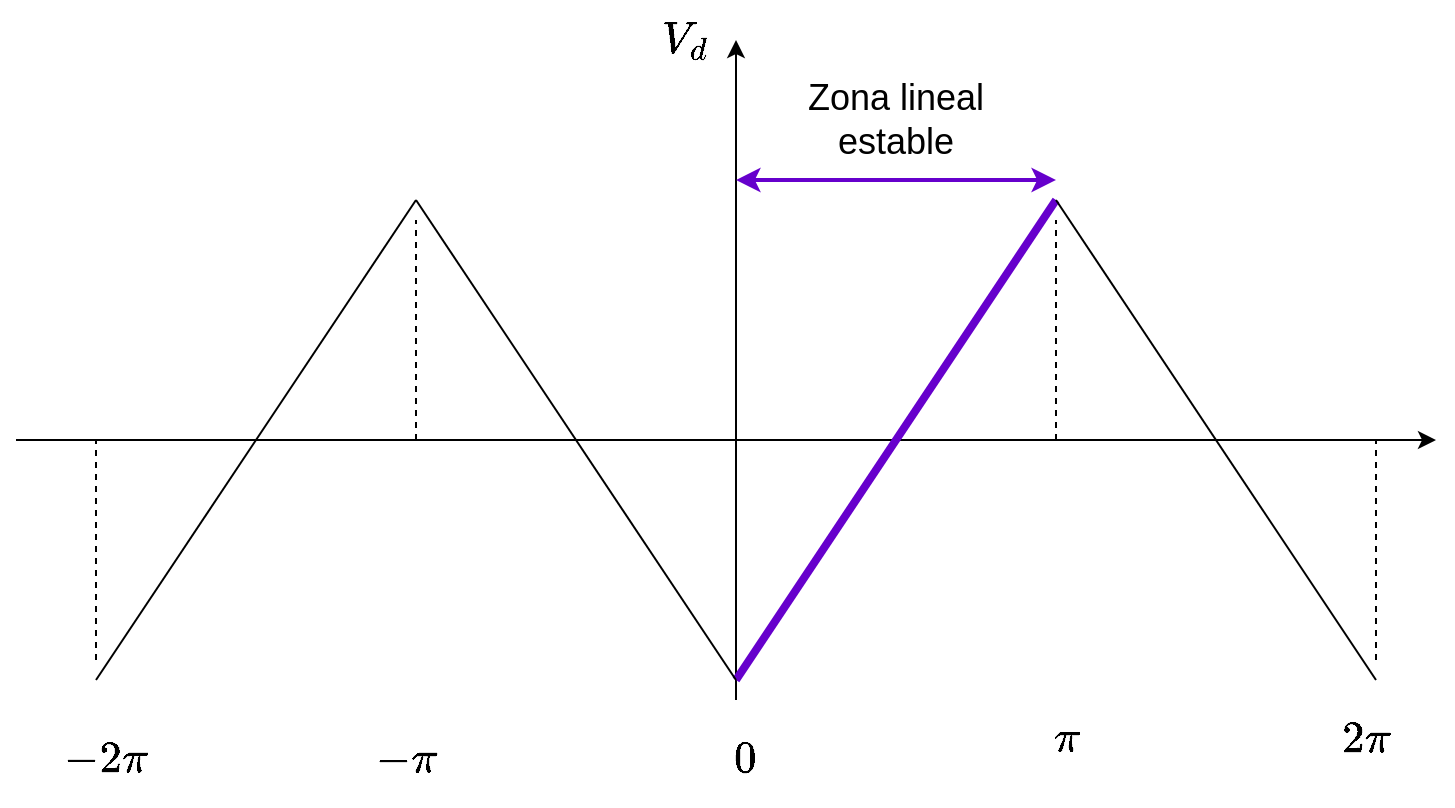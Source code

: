 <mxfile version="13.7.3" type="device"><diagram id="pRRyFzQHMLClS-Hpa1P-" name="Page-1"><mxGraphModel dx="1689" dy="519" grid="1" gridSize="10" guides="1" tooltips="1" connect="1" arrows="1" fold="1" page="1" pageScale="1" pageWidth="827" pageHeight="1169" math="1" shadow="0"><root><mxCell id="0"/><mxCell id="1" parent="0"/><mxCell id="ZqphXiLEsAT38VpFxhi6-1" value="" style="endArrow=classic;html=1;" parent="1" edge="1"><mxGeometry width="50" height="50" relative="1" as="geometry"><mxPoint y="240" as="sourcePoint"/><mxPoint x="710" y="240" as="targetPoint"/></mxGeometry></mxCell><mxCell id="ZqphXiLEsAT38VpFxhi6-2" value="" style="endArrow=classic;html=1;" parent="1" edge="1"><mxGeometry width="50" height="50" relative="1" as="geometry"><mxPoint x="360" y="370" as="sourcePoint"/><mxPoint x="360" y="40" as="targetPoint"/></mxGeometry></mxCell><mxCell id="ZqphXiLEsAT38VpFxhi6-3" value="" style="endArrow=none;html=1;strokeWidth=4;strokeColor=#6600CC;" parent="1" edge="1"><mxGeometry width="50" height="50" relative="1" as="geometry"><mxPoint x="360" y="360" as="sourcePoint"/><mxPoint x="520" y="120" as="targetPoint"/></mxGeometry></mxCell><mxCell id="ZqphXiLEsAT38VpFxhi6-4" value="" style="endArrow=none;html=1;" parent="1" edge="1"><mxGeometry width="50" height="50" relative="1" as="geometry"><mxPoint x="40" y="360" as="sourcePoint"/><mxPoint x="200" y="120" as="targetPoint"/></mxGeometry></mxCell><mxCell id="ZqphXiLEsAT38VpFxhi6-5" value="" style="endArrow=none;html=1;" parent="1" edge="1"><mxGeometry width="50" height="50" relative="1" as="geometry"><mxPoint x="680" y="360" as="sourcePoint"/><mxPoint x="520" y="120" as="targetPoint"/></mxGeometry></mxCell><mxCell id="ZqphXiLEsAT38VpFxhi6-6" value="" style="endArrow=none;html=1;" parent="1" edge="1"><mxGeometry width="50" height="50" relative="1" as="geometry"><mxPoint x="360" y="360" as="sourcePoint"/><mxPoint x="200" y="120" as="targetPoint"/></mxGeometry></mxCell><mxCell id="ZqphXiLEsAT38VpFxhi6-7" value="" style="endArrow=none;dashed=1;html=1;" parent="1" edge="1"><mxGeometry width="50" height="50" relative="1" as="geometry"><mxPoint x="520" y="240" as="sourcePoint"/><mxPoint x="520" y="130" as="targetPoint"/></mxGeometry></mxCell><mxCell id="ZqphXiLEsAT38VpFxhi6-8" value="" style="endArrow=none;dashed=1;html=1;" parent="1" edge="1"><mxGeometry width="50" height="50" relative="1" as="geometry"><mxPoint x="200" y="240" as="sourcePoint"/><mxPoint x="200" y="130" as="targetPoint"/></mxGeometry></mxCell><mxCell id="ZqphXiLEsAT38VpFxhi6-10" value="" style="endArrow=classic;startArrow=classic;html=1;strokeColor=#6600CC;strokeWidth=2;" parent="1" edge="1"><mxGeometry width="50" height="50" relative="1" as="geometry"><mxPoint x="360" y="110" as="sourcePoint"/><mxPoint x="520" y="110" as="targetPoint"/></mxGeometry></mxCell><mxCell id="ZqphXiLEsAT38VpFxhi6-12" value="&lt;font style=&quot;font-size: 19px&quot;&gt;$$V_d$$&lt;/font&gt;" style="text;html=1;strokeColor=none;fillColor=none;align=center;verticalAlign=middle;whiteSpace=wrap;rounded=0;" parent="1" vertex="1"><mxGeometry x="310" y="20" width="50" height="40" as="geometry"/></mxCell><mxCell id="ZqphXiLEsAT38VpFxhi6-14" value="&lt;font style=&quot;font-size: 19px&quot;&gt;$$2\pi$$&lt;/font&gt;" style="text;html=1;strokeColor=none;fillColor=none;align=center;verticalAlign=middle;whiteSpace=wrap;rounded=0;" parent="1" vertex="1"><mxGeometry x="650" y="370" width="50" height="40" as="geometry"/></mxCell><mxCell id="ZqphXiLEsAT38VpFxhi6-15" value="&lt;font style=&quot;font-size: 19px&quot;&gt;$$\pi$$&lt;/font&gt;" style="text;html=1;strokeColor=none;fillColor=none;align=center;verticalAlign=middle;whiteSpace=wrap;rounded=0;" parent="1" vertex="1"><mxGeometry x="500" y="370" width="50" height="40" as="geometry"/></mxCell><mxCell id="ZqphXiLEsAT38VpFxhi6-16" value="&lt;font style=&quot;font-size: 19px&quot;&gt;$$0$$&lt;/font&gt;" style="text;html=1;strokeColor=none;fillColor=none;align=center;verticalAlign=middle;whiteSpace=wrap;rounded=0;" parent="1" vertex="1"><mxGeometry x="340" y="380" width="50" height="40" as="geometry"/></mxCell><mxCell id="ZqphXiLEsAT38VpFxhi6-19" value="&lt;font style=&quot;font-size: 19px&quot;&gt;$$-2\pi$$&lt;/font&gt;" style="text;html=1;strokeColor=none;fillColor=none;align=center;verticalAlign=middle;whiteSpace=wrap;rounded=0;" parent="1" vertex="1"><mxGeometry x="20" y="380" width="50" height="40" as="geometry"/></mxCell><mxCell id="ZqphXiLEsAT38VpFxhi6-20" value="&lt;font style=&quot;font-size: 19px&quot;&gt;$$-\pi$$&lt;/font&gt;" style="text;html=1;strokeColor=none;fillColor=none;align=center;verticalAlign=middle;whiteSpace=wrap;rounded=0;" parent="1" vertex="1"><mxGeometry x="170" y="380" width="50" height="40" as="geometry"/></mxCell><mxCell id="ZqphXiLEsAT38VpFxhi6-22" value="&lt;font style=&quot;font-size: 18px&quot;&gt;Zona lineal estable&lt;/font&gt;" style="text;html=1;strokeColor=none;fillColor=none;align=center;verticalAlign=middle;whiteSpace=wrap;rounded=0;" parent="1" vertex="1"><mxGeometry x="380" y="70" width="120" height="20" as="geometry"/></mxCell><mxCell id="ZqphXiLEsAT38VpFxhi6-23" value="" style="endArrow=none;dashed=1;html=1;" parent="1" edge="1"><mxGeometry width="50" height="50" relative="1" as="geometry"><mxPoint x="40" y="350" as="sourcePoint"/><mxPoint x="40" y="240" as="targetPoint"/></mxGeometry></mxCell><mxCell id="ZqphXiLEsAT38VpFxhi6-24" value="" style="endArrow=none;dashed=1;html=1;" parent="1" edge="1"><mxGeometry width="50" height="50" relative="1" as="geometry"><mxPoint x="680" y="350" as="sourcePoint"/><mxPoint x="680" y="240" as="targetPoint"/></mxGeometry></mxCell></root></mxGraphModel></diagram></mxfile>